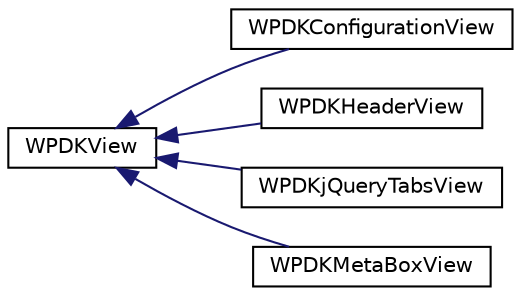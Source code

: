 digraph "Graphical Class Hierarchy"
{
  edge [fontname="Helvetica",fontsize="10",labelfontname="Helvetica",labelfontsize="10"];
  node [fontname="Helvetica",fontsize="10",shape=record];
  rankdir="LR";
  Node1 [label="WPDKView",height=0.2,width=0.4,color="black", fillcolor="white", style="filled",URL="$classWPDKView.html"];
  Node1 -> Node2 [dir="back",color="midnightblue",fontsize="10",style="solid",fontname="Helvetica"];
  Node2 [label="WPDKConfigurationView",height=0.2,width=0.4,color="black", fillcolor="white", style="filled",URL="$classWPDKConfigurationView.html"];
  Node1 -> Node3 [dir="back",color="midnightblue",fontsize="10",style="solid",fontname="Helvetica"];
  Node3 [label="WPDKHeaderView",height=0.2,width=0.4,color="black", fillcolor="white", style="filled",URL="$classWPDKHeaderView.html"];
  Node1 -> Node4 [dir="back",color="midnightblue",fontsize="10",style="solid",fontname="Helvetica"];
  Node4 [label="WPDKjQueryTabsView",height=0.2,width=0.4,color="black", fillcolor="white", style="filled",URL="$classWPDKjQueryTabsView.html"];
  Node1 -> Node5 [dir="back",color="midnightblue",fontsize="10",style="solid",fontname="Helvetica"];
  Node5 [label="WPDKMetaBoxView",height=0.2,width=0.4,color="black", fillcolor="white", style="filled",URL="$classWPDKMetaBoxView.html"];
}

